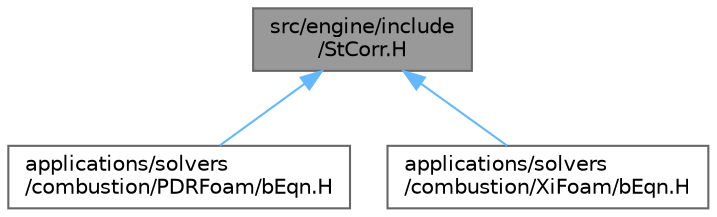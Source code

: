 digraph "src/engine/include/StCorr.H"
{
 // LATEX_PDF_SIZE
  bgcolor="transparent";
  edge [fontname=Helvetica,fontsize=10,labelfontname=Helvetica,labelfontsize=10];
  node [fontname=Helvetica,fontsize=10,shape=box,height=0.2,width=0.4];
  Node1 [id="Node000001",label="src/engine/include\l/StCorr.H",height=0.2,width=0.4,color="gray40", fillcolor="grey60", style="filled", fontcolor="black",tooltip=" "];
  Node1 -> Node2 [id="edge1_Node000001_Node000002",dir="back",color="steelblue1",style="solid",tooltip=" "];
  Node2 [id="Node000002",label="applications/solvers\l/combustion/PDRFoam/bEqn.H",height=0.2,width=0.4,color="grey40", fillcolor="white", style="filled",URL="$PDRFoam_2bEqn_8H.html",tooltip=" "];
  Node1 -> Node3 [id="edge2_Node000001_Node000003",dir="back",color="steelblue1",style="solid",tooltip=" "];
  Node3 [id="Node000003",label="applications/solvers\l/combustion/XiFoam/bEqn.H",height=0.2,width=0.4,color="grey40", fillcolor="white", style="filled",URL="$XiFoam_2bEqn_8H.html",tooltip=" "];
}
